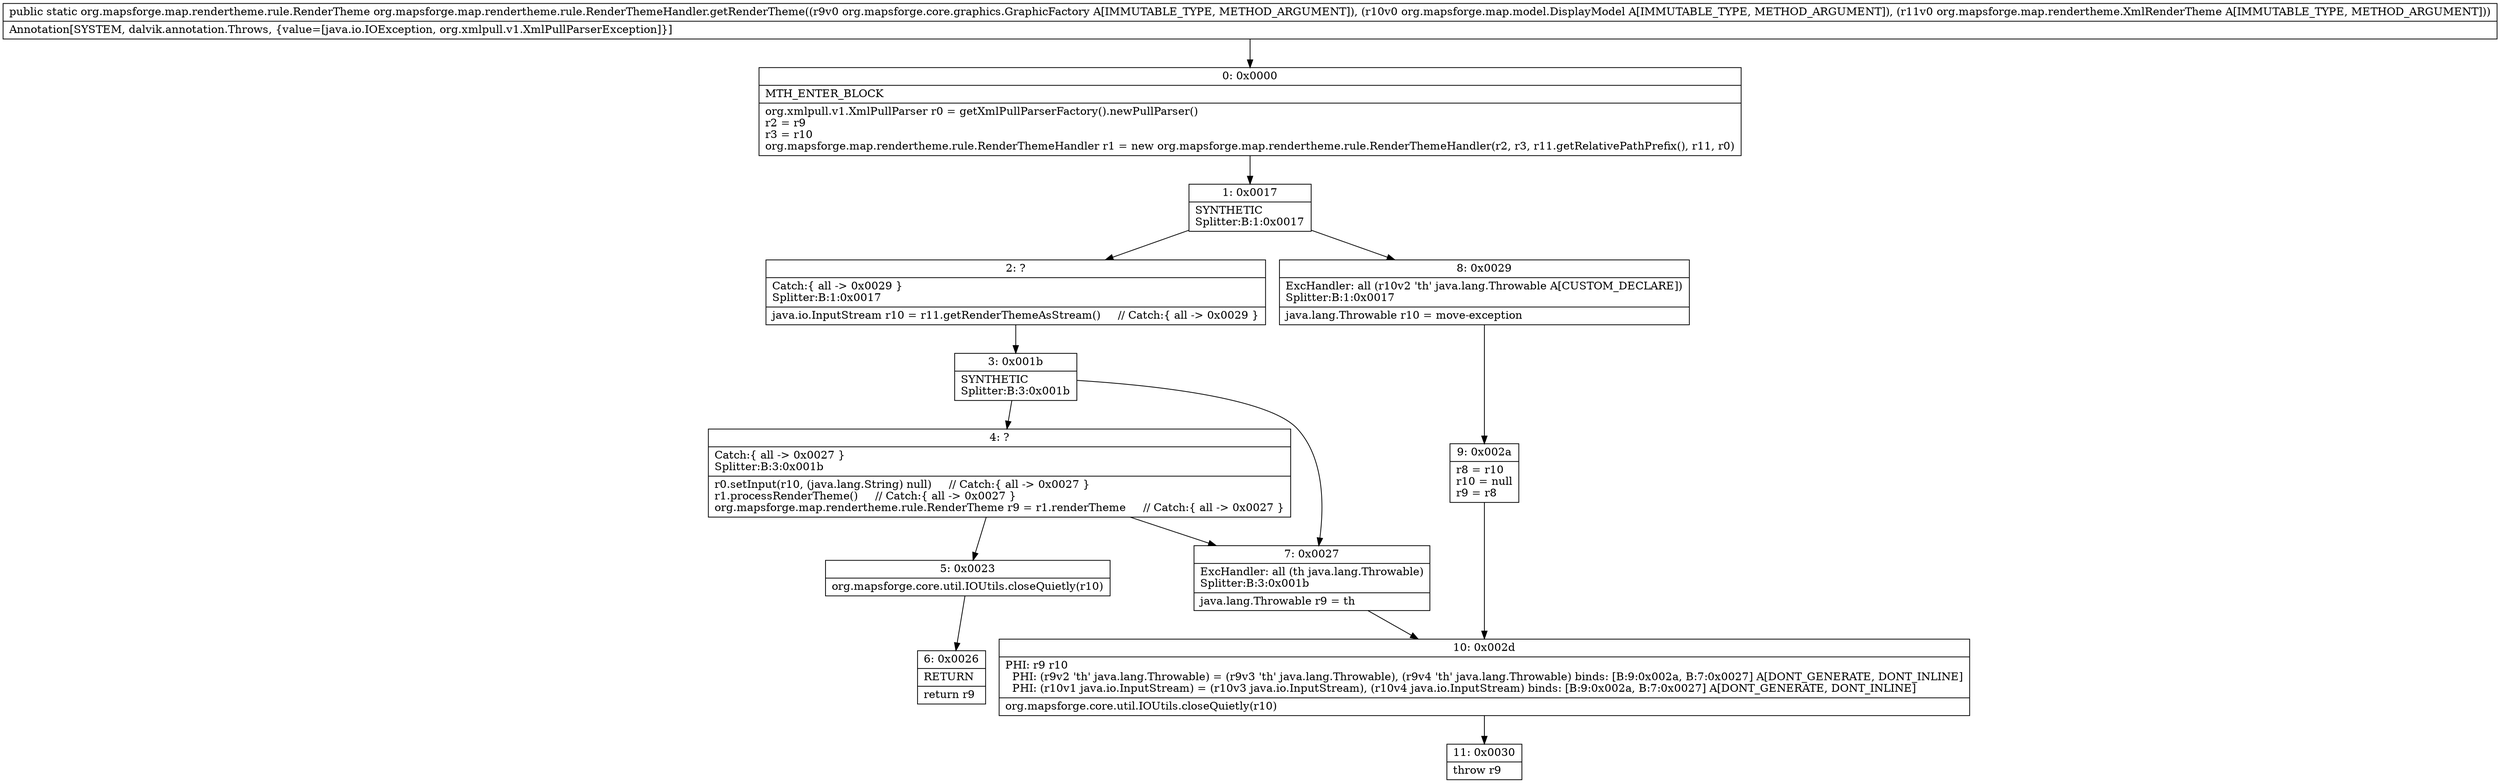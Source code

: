 digraph "CFG fororg.mapsforge.map.rendertheme.rule.RenderThemeHandler.getRenderTheme(Lorg\/mapsforge\/core\/graphics\/GraphicFactory;Lorg\/mapsforge\/map\/model\/DisplayModel;Lorg\/mapsforge\/map\/rendertheme\/XmlRenderTheme;)Lorg\/mapsforge\/map\/rendertheme\/rule\/RenderTheme;" {
Node_0 [shape=record,label="{0\:\ 0x0000|MTH_ENTER_BLOCK\l|org.xmlpull.v1.XmlPullParser r0 = getXmlPullParserFactory().newPullParser()\lr2 = r9\lr3 = r10\lorg.mapsforge.map.rendertheme.rule.RenderThemeHandler r1 = new org.mapsforge.map.rendertheme.rule.RenderThemeHandler(r2, r3, r11.getRelativePathPrefix(), r11, r0)\l}"];
Node_1 [shape=record,label="{1\:\ 0x0017|SYNTHETIC\lSplitter:B:1:0x0017\l}"];
Node_2 [shape=record,label="{2\:\ ?|Catch:\{ all \-\> 0x0029 \}\lSplitter:B:1:0x0017\l|java.io.InputStream r10 = r11.getRenderThemeAsStream()     \/\/ Catch:\{ all \-\> 0x0029 \}\l}"];
Node_3 [shape=record,label="{3\:\ 0x001b|SYNTHETIC\lSplitter:B:3:0x001b\l}"];
Node_4 [shape=record,label="{4\:\ ?|Catch:\{ all \-\> 0x0027 \}\lSplitter:B:3:0x001b\l|r0.setInput(r10, (java.lang.String) null)     \/\/ Catch:\{ all \-\> 0x0027 \}\lr1.processRenderTheme()     \/\/ Catch:\{ all \-\> 0x0027 \}\lorg.mapsforge.map.rendertheme.rule.RenderTheme r9 = r1.renderTheme     \/\/ Catch:\{ all \-\> 0x0027 \}\l}"];
Node_5 [shape=record,label="{5\:\ 0x0023|org.mapsforge.core.util.IOUtils.closeQuietly(r10)\l}"];
Node_6 [shape=record,label="{6\:\ 0x0026|RETURN\l|return r9\l}"];
Node_7 [shape=record,label="{7\:\ 0x0027|ExcHandler: all (th java.lang.Throwable)\lSplitter:B:3:0x001b\l|java.lang.Throwable r9 = th\l}"];
Node_8 [shape=record,label="{8\:\ 0x0029|ExcHandler: all (r10v2 'th' java.lang.Throwable A[CUSTOM_DECLARE])\lSplitter:B:1:0x0017\l|java.lang.Throwable r10 = move\-exception\l}"];
Node_9 [shape=record,label="{9\:\ 0x002a|r8 = r10\lr10 = null\lr9 = r8\l}"];
Node_10 [shape=record,label="{10\:\ 0x002d|PHI: r9 r10 \l  PHI: (r9v2 'th' java.lang.Throwable) = (r9v3 'th' java.lang.Throwable), (r9v4 'th' java.lang.Throwable) binds: [B:9:0x002a, B:7:0x0027] A[DONT_GENERATE, DONT_INLINE]\l  PHI: (r10v1 java.io.InputStream) = (r10v3 java.io.InputStream), (r10v4 java.io.InputStream) binds: [B:9:0x002a, B:7:0x0027] A[DONT_GENERATE, DONT_INLINE]\l|org.mapsforge.core.util.IOUtils.closeQuietly(r10)\l}"];
Node_11 [shape=record,label="{11\:\ 0x0030|throw r9\l}"];
MethodNode[shape=record,label="{public static org.mapsforge.map.rendertheme.rule.RenderTheme org.mapsforge.map.rendertheme.rule.RenderThemeHandler.getRenderTheme((r9v0 org.mapsforge.core.graphics.GraphicFactory A[IMMUTABLE_TYPE, METHOD_ARGUMENT]), (r10v0 org.mapsforge.map.model.DisplayModel A[IMMUTABLE_TYPE, METHOD_ARGUMENT]), (r11v0 org.mapsforge.map.rendertheme.XmlRenderTheme A[IMMUTABLE_TYPE, METHOD_ARGUMENT]))  | Annotation[SYSTEM, dalvik.annotation.Throws, \{value=[java.io.IOException, org.xmlpull.v1.XmlPullParserException]\}]\l}"];
MethodNode -> Node_0;
Node_0 -> Node_1;
Node_1 -> Node_2;
Node_1 -> Node_8;
Node_2 -> Node_3;
Node_3 -> Node_4;
Node_3 -> Node_7;
Node_4 -> Node_5;
Node_4 -> Node_7;
Node_5 -> Node_6;
Node_7 -> Node_10;
Node_8 -> Node_9;
Node_9 -> Node_10;
Node_10 -> Node_11;
}


